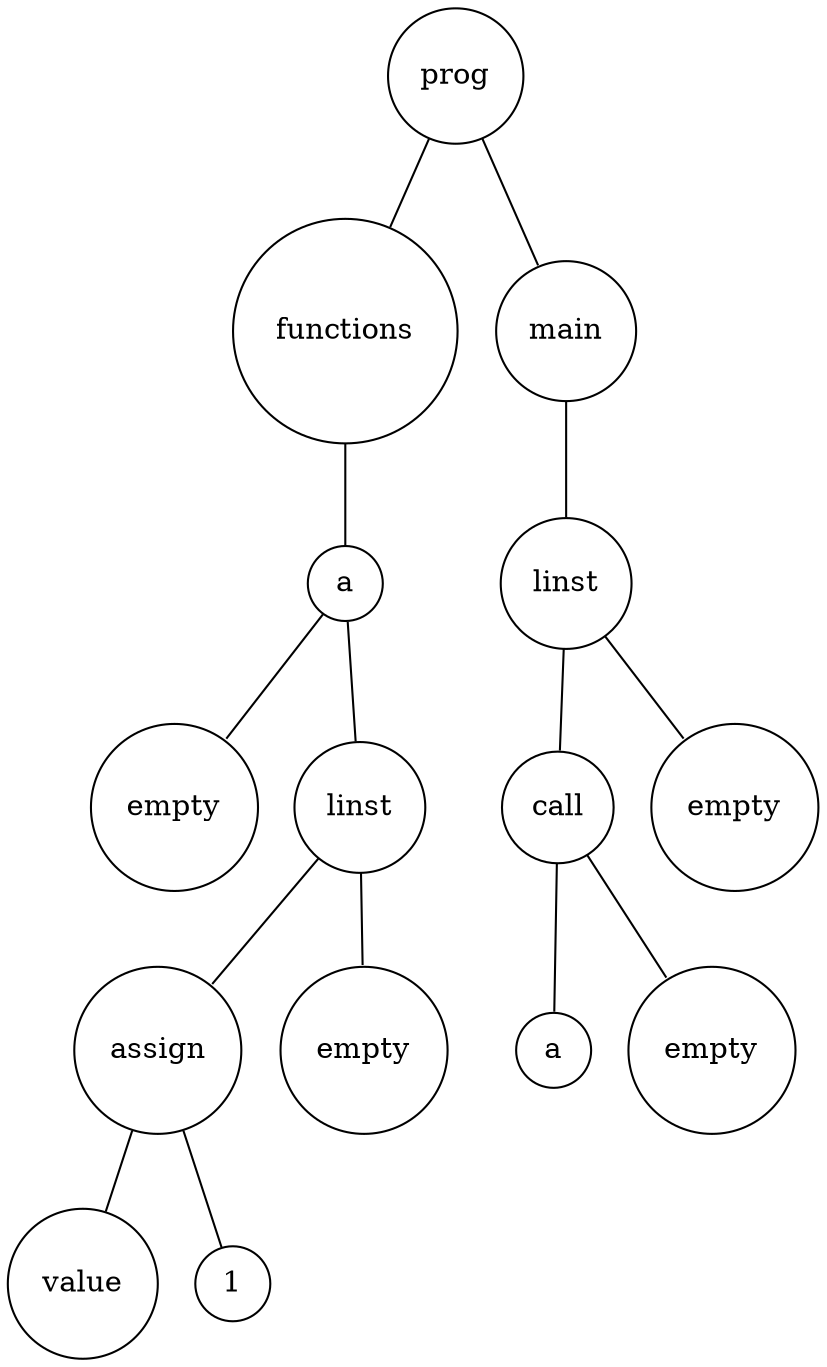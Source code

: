 digraph {
	node [shape=circle]
	"3df9e7c4-5366-42cb-8744-291df018b609" [label=prog]
	"10829626-9b54-487d-9f9d-5d218b20f183" [label=functions]
	"0faf0749-01b8-4fda-8d1e-8b9e53a5f5d6" [label=a]
	"94106440-7439-49ff-af74-d27853d2cc7c" [label=empty]
	"0faf0749-01b8-4fda-8d1e-8b9e53a5f5d6" -> "94106440-7439-49ff-af74-d27853d2cc7c" [arrowsize=0]
	"1c62ac5d-76c4-4084-be29-246f841d6edb" [label=linst]
	"75e6cdb3-5038-4701-a45a-bf8297380346" [label=assign]
	"e5b07fc4-f563-4979-b16f-d0664b668ebf" [label=value]
	"75e6cdb3-5038-4701-a45a-bf8297380346" -> "e5b07fc4-f563-4979-b16f-d0664b668ebf" [arrowsize=0]
	"7b757082-8bd9-4559-bfa0-1431585a65a1" [label=1]
	"75e6cdb3-5038-4701-a45a-bf8297380346" -> "7b757082-8bd9-4559-bfa0-1431585a65a1" [arrowsize=0]
	"1c62ac5d-76c4-4084-be29-246f841d6edb" -> "75e6cdb3-5038-4701-a45a-bf8297380346" [arrowsize=0]
	"acba3ff8-8ba0-495e-90d3-1f83f0bc8a7d" [label=empty]
	"1c62ac5d-76c4-4084-be29-246f841d6edb" -> "acba3ff8-8ba0-495e-90d3-1f83f0bc8a7d" [arrowsize=0]
	"0faf0749-01b8-4fda-8d1e-8b9e53a5f5d6" -> "1c62ac5d-76c4-4084-be29-246f841d6edb" [arrowsize=0]
	"10829626-9b54-487d-9f9d-5d218b20f183" -> "0faf0749-01b8-4fda-8d1e-8b9e53a5f5d6" [arrowsize=0]
	"3df9e7c4-5366-42cb-8744-291df018b609" -> "10829626-9b54-487d-9f9d-5d218b20f183" [arrowsize=0]
	"07107c65-568b-4d43-af18-1326279e0c4f" [label=main]
	"8f61247a-13a9-47a2-9b7f-1608fb886a7b" [label=linst]
	"dd914d54-a9fe-474d-97c5-85a7b5f066de" [label=call]
	"5d2ff593-e71c-4690-8c23-a0ae2276c26d" [label=a]
	"dd914d54-a9fe-474d-97c5-85a7b5f066de" -> "5d2ff593-e71c-4690-8c23-a0ae2276c26d" [arrowsize=0]
	"7a123198-d544-4cf6-a739-de66b7a0be4e" [label=empty]
	"dd914d54-a9fe-474d-97c5-85a7b5f066de" -> "7a123198-d544-4cf6-a739-de66b7a0be4e" [arrowsize=0]
	"8f61247a-13a9-47a2-9b7f-1608fb886a7b" -> "dd914d54-a9fe-474d-97c5-85a7b5f066de" [arrowsize=0]
	"4d5d56bd-8d7e-4229-99c0-dc10b5beb082" [label=empty]
	"8f61247a-13a9-47a2-9b7f-1608fb886a7b" -> "4d5d56bd-8d7e-4229-99c0-dc10b5beb082" [arrowsize=0]
	"07107c65-568b-4d43-af18-1326279e0c4f" -> "8f61247a-13a9-47a2-9b7f-1608fb886a7b" [arrowsize=0]
	"3df9e7c4-5366-42cb-8744-291df018b609" -> "07107c65-568b-4d43-af18-1326279e0c4f" [arrowsize=0]
}
